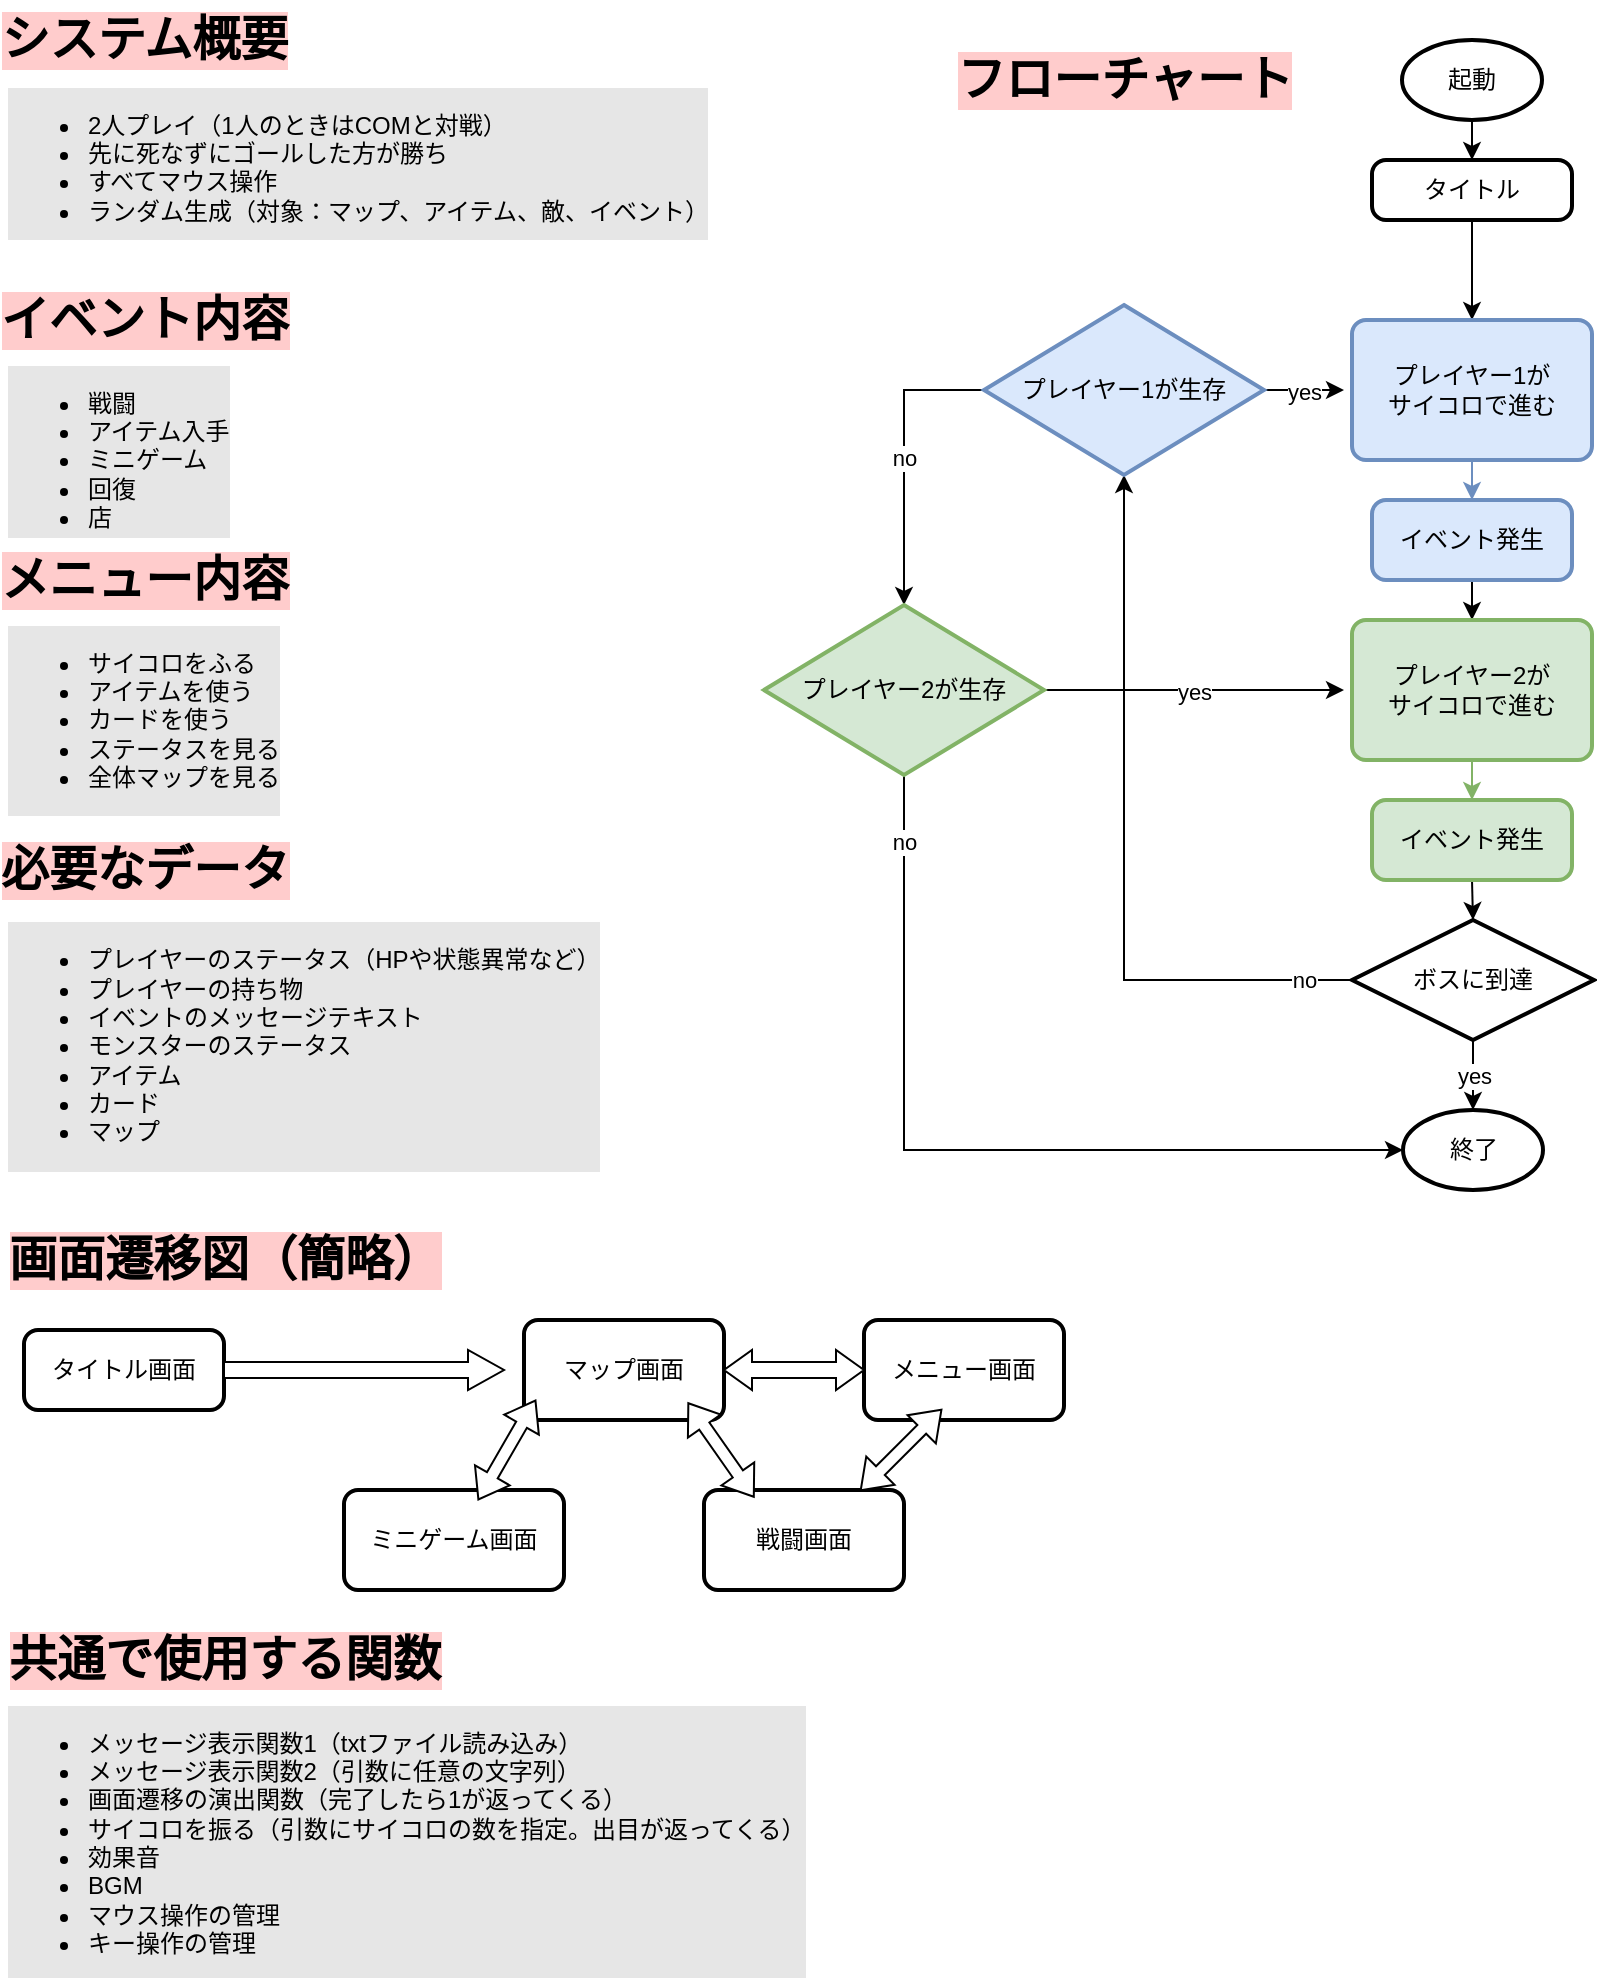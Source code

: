 <mxfile version="14.3.1" type="device" pages="3"><diagram id="GLFHSqSfIn8HMDW92Phs" name="全体の流れ"><mxGraphModel dx="942" dy="675" grid="1" gridSize="10" guides="1" tooltips="1" connect="1" arrows="1" fold="1" page="1" pageScale="1" pageWidth="827" pageHeight="1169" math="0" shadow="0"><root><mxCell id="0"/><mxCell id="1" parent="0"/><mxCell id="FZdfyzK-RYdTEiAnIktn-5" style="edgeStyle=orthogonalEdgeStyle;rounded=0;orthogonalLoop=1;jettySize=auto;html=1;exitX=0.5;exitY=1;exitDx=0;exitDy=0;exitPerimeter=0;entryX=0.5;entryY=0;entryDx=0;entryDy=0;" parent="1" source="FZdfyzK-RYdTEiAnIktn-1" target="FZdfyzK-RYdTEiAnIktn-2" edge="1"><mxGeometry relative="1" as="geometry"/></mxCell><mxCell id="FZdfyzK-RYdTEiAnIktn-1" value="起動" style="strokeWidth=2;html=1;shape=mxgraph.flowchart.start_1;whiteSpace=wrap;fontFamily=メイリオ;" parent="1" vertex="1"><mxGeometry x="709" y="20" width="70" height="40" as="geometry"/></mxCell><mxCell id="FZdfyzK-RYdTEiAnIktn-8" style="edgeStyle=orthogonalEdgeStyle;rounded=0;orthogonalLoop=1;jettySize=auto;html=1;exitX=0.5;exitY=1;exitDx=0;exitDy=0;entryX=0.5;entryY=0;entryDx=0;entryDy=0;" parent="1" source="FZdfyzK-RYdTEiAnIktn-2" target="FZdfyzK-RYdTEiAnIktn-7" edge="1"><mxGeometry relative="1" as="geometry"/></mxCell><mxCell id="FZdfyzK-RYdTEiAnIktn-2" value="タイトル" style="rounded=1;whiteSpace=wrap;html=1;absoluteArcSize=1;arcSize=14;strokeWidth=2;" parent="1" vertex="1"><mxGeometry x="694" y="80" width="100" height="30" as="geometry"/></mxCell><mxCell id="FZdfyzK-RYdTEiAnIktn-10" style="edgeStyle=orthogonalEdgeStyle;rounded=0;orthogonalLoop=1;jettySize=auto;html=1;exitX=0.5;exitY=1;exitDx=0;exitDy=0;entryX=0.5;entryY=0;entryDx=0;entryDy=0;fillColor=#dae8fc;strokeColor=#6c8ebf;" parent="1" source="FZdfyzK-RYdTEiAnIktn-7" target="FZdfyzK-RYdTEiAnIktn-9" edge="1"><mxGeometry relative="1" as="geometry"/></mxCell><mxCell id="FZdfyzK-RYdTEiAnIktn-7" value="プレイヤー1が&lt;br&gt;サイコロで進む" style="rounded=1;whiteSpace=wrap;html=1;absoluteArcSize=1;arcSize=14;strokeWidth=2;fillColor=#dae8fc;strokeColor=#6c8ebf;" parent="1" vertex="1"><mxGeometry x="684" y="160" width="120" height="70" as="geometry"/></mxCell><mxCell id="FZdfyzK-RYdTEiAnIktn-15" style="edgeStyle=orthogonalEdgeStyle;rounded=0;orthogonalLoop=1;jettySize=auto;html=1;exitX=0.5;exitY=1;exitDx=0;exitDy=0;entryX=0.5;entryY=0;entryDx=0;entryDy=0;" parent="1" source="FZdfyzK-RYdTEiAnIktn-9" target="FZdfyzK-RYdTEiAnIktn-13" edge="1"><mxGeometry relative="1" as="geometry"/></mxCell><mxCell id="FZdfyzK-RYdTEiAnIktn-9" value="イベント発生" style="rounded=1;whiteSpace=wrap;html=1;absoluteArcSize=1;arcSize=14;strokeWidth=2;fillColor=#dae8fc;strokeColor=#6c8ebf;" parent="1" vertex="1"><mxGeometry x="694" y="250" width="100" height="40" as="geometry"/></mxCell><mxCell id="FZdfyzK-RYdTEiAnIktn-18" value="yes" style="edgeStyle=orthogonalEdgeStyle;rounded=0;orthogonalLoop=1;jettySize=auto;html=1;exitX=0.5;exitY=1;exitDx=0;exitDy=0;exitPerimeter=0;entryX=0.5;entryY=0;entryDx=0;entryDy=0;entryPerimeter=0;" parent="1" source="FZdfyzK-RYdTEiAnIktn-11" target="FZdfyzK-RYdTEiAnIktn-17" edge="1"><mxGeometry relative="1" as="geometry"/></mxCell><mxCell id="FZdfyzK-RYdTEiAnIktn-20" value="no" style="edgeStyle=orthogonalEdgeStyle;rounded=0;orthogonalLoop=1;jettySize=auto;html=1;exitX=0;exitY=0.5;exitDx=0;exitDy=0;exitPerimeter=0;" parent="1" source="FZdfyzK-RYdTEiAnIktn-11" target="FZdfyzK-RYdTEiAnIktn-19" edge="1"><mxGeometry x="-0.869" relative="1" as="geometry"><Array as="points"><mxPoint x="570" y="490"/></Array><mxPoint as="offset"/></mxGeometry></mxCell><mxCell id="FZdfyzK-RYdTEiAnIktn-11" value="ボスに到達" style="strokeWidth=2;html=1;shape=mxgraph.flowchart.decision;whiteSpace=wrap;" parent="1" vertex="1"><mxGeometry x="684" y="460" width="121" height="60" as="geometry"/></mxCell><mxCell id="FZdfyzK-RYdTEiAnIktn-12" style="edgeStyle=orthogonalEdgeStyle;rounded=0;orthogonalLoop=1;jettySize=auto;html=1;exitX=0.5;exitY=1;exitDx=0;exitDy=0;entryX=0.5;entryY=0;entryDx=0;entryDy=0;fillColor=#d5e8d4;strokeColor=#82b366;" parent="1" source="FZdfyzK-RYdTEiAnIktn-13" target="FZdfyzK-RYdTEiAnIktn-14" edge="1"><mxGeometry relative="1" as="geometry"/></mxCell><mxCell id="FZdfyzK-RYdTEiAnIktn-13" value="プレイヤー2が&lt;br&gt;サイコロで進む" style="rounded=1;whiteSpace=wrap;html=1;absoluteArcSize=1;arcSize=14;strokeWidth=2;fillColor=#d5e8d4;strokeColor=#82b366;" parent="1" vertex="1"><mxGeometry x="684" y="310" width="120" height="70" as="geometry"/></mxCell><mxCell id="FZdfyzK-RYdTEiAnIktn-16" style="edgeStyle=orthogonalEdgeStyle;rounded=0;orthogonalLoop=1;jettySize=auto;html=1;exitX=0.5;exitY=1;exitDx=0;exitDy=0;entryX=0.5;entryY=0;entryDx=0;entryDy=0;entryPerimeter=0;" parent="1" source="FZdfyzK-RYdTEiAnIktn-14" target="FZdfyzK-RYdTEiAnIktn-11" edge="1"><mxGeometry relative="1" as="geometry"/></mxCell><mxCell id="FZdfyzK-RYdTEiAnIktn-14" value="イベント発生" style="rounded=1;whiteSpace=wrap;html=1;absoluteArcSize=1;arcSize=14;strokeWidth=2;fillColor=#d5e8d4;strokeColor=#82b366;" parent="1" vertex="1"><mxGeometry x="694" y="400" width="100" height="40" as="geometry"/></mxCell><mxCell id="FZdfyzK-RYdTEiAnIktn-17" value="終了" style="strokeWidth=2;html=1;shape=mxgraph.flowchart.start_1;whiteSpace=wrap;fontFamily=メイリオ;" parent="1" vertex="1"><mxGeometry x="709.5" y="555" width="70" height="40" as="geometry"/></mxCell><mxCell id="FZdfyzK-RYdTEiAnIktn-24" value="yes" style="edgeStyle=orthogonalEdgeStyle;rounded=0;orthogonalLoop=1;jettySize=auto;html=1;exitX=1;exitY=0.5;exitDx=0;exitDy=0;exitPerimeter=0;" parent="1" source="FZdfyzK-RYdTEiAnIktn-19" edge="1"><mxGeometry relative="1" as="geometry"><mxPoint x="680" y="195" as="targetPoint"/></mxGeometry></mxCell><mxCell id="FZdfyzK-RYdTEiAnIktn-27" value="no" style="edgeStyle=orthogonalEdgeStyle;rounded=0;orthogonalLoop=1;jettySize=auto;html=1;exitX=0;exitY=0.5;exitDx=0;exitDy=0;exitPerimeter=0;entryX=0.5;entryY=0;entryDx=0;entryDy=0;entryPerimeter=0;" parent="1" source="FZdfyzK-RYdTEiAnIktn-19" target="FZdfyzK-RYdTEiAnIktn-25" edge="1"><mxGeometry relative="1" as="geometry"/></mxCell><mxCell id="FZdfyzK-RYdTEiAnIktn-19" value="プレイヤー1が生存" style="strokeWidth=2;html=1;shape=mxgraph.flowchart.decision;whiteSpace=wrap;fillColor=#dae8fc;strokeColor=#6c8ebf;" parent="1" vertex="1"><mxGeometry x="500" y="152.5" width="140" height="85" as="geometry"/></mxCell><mxCell id="FZdfyzK-RYdTEiAnIktn-28" value="yes" style="edgeStyle=orthogonalEdgeStyle;rounded=0;orthogonalLoop=1;jettySize=auto;html=1;exitX=1;exitY=0.5;exitDx=0;exitDy=0;exitPerimeter=0;" parent="1" source="FZdfyzK-RYdTEiAnIktn-25" edge="1"><mxGeometry relative="1" as="geometry"><mxPoint x="680" y="345" as="targetPoint"/></mxGeometry></mxCell><mxCell id="FZdfyzK-RYdTEiAnIktn-29" value="no" style="edgeStyle=orthogonalEdgeStyle;rounded=0;orthogonalLoop=1;jettySize=auto;html=1;exitX=0.5;exitY=1;exitDx=0;exitDy=0;exitPerimeter=0;entryX=0;entryY=0.5;entryDx=0;entryDy=0;entryPerimeter=0;" parent="1" source="FZdfyzK-RYdTEiAnIktn-25" target="FZdfyzK-RYdTEiAnIktn-17" edge="1"><mxGeometry x="-0.851" relative="1" as="geometry"><mxPoint y="1" as="offset"/></mxGeometry></mxCell><mxCell id="FZdfyzK-RYdTEiAnIktn-25" value="プレイヤー2が生存" style="strokeWidth=2;html=1;shape=mxgraph.flowchart.decision;whiteSpace=wrap;fillColor=#d5e8d4;strokeColor=#82b366;" parent="1" vertex="1"><mxGeometry x="390" y="302.5" width="140" height="85" as="geometry"/></mxCell><mxCell id="_PB91UdVLjaSa-2hrOmO-37" value="システム概要" style="text;strokeColor=none;fillColor=none;html=1;fontSize=24;fontStyle=1;verticalAlign=middle;align=center;labelBackgroundColor=#FFCCCC;" parent="1" vertex="1"><mxGeometry x="30" width="100" height="40" as="geometry"/></mxCell><mxCell id="_PB91UdVLjaSa-2hrOmO-38" value="&lt;ul&gt;&lt;li&gt;2人プレイ（1人のときはCOMと対戦）&lt;/li&gt;&lt;li&gt;先に死なずにゴールした方が勝ち&lt;/li&gt;&lt;li&gt;すべてマウス操作&lt;/li&gt;&lt;li&gt;ランダム生成（対象：マップ、アイテム、敵、イベント）&lt;/li&gt;&lt;/ul&gt;" style="text;html=1;whiteSpace=wrap;verticalAlign=middle;overflow=hidden;labelBackgroundColor=#E6E6E6;" parent="1" vertex="1"><mxGeometry x="10" y="41" width="370" height="80" as="geometry"/></mxCell><mxCell id="_PB91UdVLjaSa-2hrOmO-39" value="イベント内容" style="text;strokeColor=none;fillColor=none;html=1;fontSize=24;fontStyle=1;verticalAlign=middle;align=center;labelBackgroundColor=#FFCCCC;" parent="1" vertex="1"><mxGeometry x="30" y="140" width="100" height="40" as="geometry"/></mxCell><mxCell id="_PB91UdVLjaSa-2hrOmO-40" value="&lt;ul&gt;&lt;li&gt;戦闘&lt;/li&gt;&lt;li&gt;アイテム入手&lt;/li&gt;&lt;li&gt;ミニゲーム&lt;/li&gt;&lt;li&gt;回復&lt;/li&gt;&lt;li&gt;店&lt;/li&gt;&lt;/ul&gt;" style="text;html=1;whiteSpace=wrap;verticalAlign=middle;overflow=hidden;labelBackgroundColor=#E6E6E6;" parent="1" vertex="1"><mxGeometry x="10" y="180" width="370" height="90" as="geometry"/></mxCell><mxCell id="_PB91UdVLjaSa-2hrOmO-41" value="必要なデータ" style="text;strokeColor=none;fillColor=none;html=1;fontSize=24;fontStyle=1;verticalAlign=middle;align=center;labelBackgroundColor=#FFCCCC;" parent="1" vertex="1"><mxGeometry x="30" y="415" width="100" height="40" as="geometry"/></mxCell><mxCell id="_PB91UdVLjaSa-2hrOmO-42" value="&lt;ul&gt;&lt;li&gt;プレイヤーのステータス（HPや状態異常など）&lt;br&gt;&lt;/li&gt;&lt;li&gt;プレイヤーの持ち物&lt;/li&gt;&lt;li&gt;イベントのメッセージテキスト&lt;/li&gt;&lt;li&gt;モンスターのステータス&lt;/li&gt;&lt;li&gt;アイテム&lt;/li&gt;&lt;li&gt;カード&lt;/li&gt;&lt;li&gt;マップ&lt;/li&gt;&lt;/ul&gt;" style="text;html=1;whiteSpace=wrap;verticalAlign=middle;overflow=hidden;labelBackgroundColor=#E6E6E6;" parent="1" vertex="1"><mxGeometry x="10" y="455" width="370" height="135" as="geometry"/></mxCell><mxCell id="_PB91UdVLjaSa-2hrOmO-43" value="メニュー内容" style="text;strokeColor=none;fillColor=none;html=1;fontSize=24;fontStyle=1;verticalAlign=middle;align=center;labelBackgroundColor=#FFCCCC;" parent="1" vertex="1"><mxGeometry x="30" y="270" width="100" height="40" as="geometry"/></mxCell><mxCell id="_PB91UdVLjaSa-2hrOmO-44" value="&lt;ul&gt;&lt;li&gt;サイコロをふる&lt;/li&gt;&lt;li&gt;アイテムを使う&lt;/li&gt;&lt;li&gt;カードを使う&lt;/li&gt;&lt;li&gt;ステータスを見る&lt;/li&gt;&lt;li&gt;全体マップを見る&lt;/li&gt;&lt;/ul&gt;" style="text;html=1;whiteSpace=wrap;verticalAlign=middle;overflow=hidden;labelBackgroundColor=#E6E6E6;" parent="1" vertex="1"><mxGeometry x="10" y="310" width="370" height="100" as="geometry"/></mxCell><mxCell id="zIf1x4m4lEtyPToiKBcl-1" value="タイトル画面" style="rounded=1;whiteSpace=wrap;html=1;absoluteArcSize=1;arcSize=14;strokeWidth=2;labelBackgroundColor=#FFFFFF;" parent="1" vertex="1"><mxGeometry x="20" y="665" width="100" height="40" as="geometry"/></mxCell><mxCell id="zIf1x4m4lEtyPToiKBcl-2" value="マップ画面" style="rounded=1;whiteSpace=wrap;html=1;absoluteArcSize=1;arcSize=14;strokeWidth=2;labelBackgroundColor=#FFFFFF;" parent="1" vertex="1"><mxGeometry x="270" y="660" width="100" height="50" as="geometry"/></mxCell><mxCell id="zIf1x4m4lEtyPToiKBcl-3" value="メニュー画面" style="rounded=1;whiteSpace=wrap;html=1;absoluteArcSize=1;arcSize=14;strokeWidth=2;labelBackgroundColor=#FFFFFF;" parent="1" vertex="1"><mxGeometry x="440" y="660" width="100" height="50" as="geometry"/></mxCell><mxCell id="zIf1x4m4lEtyPToiKBcl-4" value="戦闘画面" style="rounded=1;whiteSpace=wrap;html=1;absoluteArcSize=1;arcSize=14;strokeWidth=2;labelBackgroundColor=#FFFFFF;" parent="1" vertex="1"><mxGeometry x="360" y="745" width="100" height="50" as="geometry"/></mxCell><mxCell id="zIf1x4m4lEtyPToiKBcl-5" value="ミニゲーム画面" style="rounded=1;whiteSpace=wrap;html=1;absoluteArcSize=1;arcSize=14;strokeWidth=2;labelBackgroundColor=#FFFFFF;" parent="1" vertex="1"><mxGeometry x="180" y="745" width="110" height="50" as="geometry"/></mxCell><mxCell id="zIf1x4m4lEtyPToiKBcl-6" value="" style="html=1;shadow=0;dashed=0;align=center;verticalAlign=middle;shape=mxgraph.arrows2.twoWayArrow;dy=0.69;dx=13.92;labelBackgroundColor=#FFFFFF;rotation=-60;" parent="1" vertex="1"><mxGeometry x="232.93" y="715" width="57.07" height="20" as="geometry"/></mxCell><mxCell id="zIf1x4m4lEtyPToiKBcl-7" value="" style="html=1;shadow=0;dashed=0;align=center;verticalAlign=middle;shape=mxgraph.arrows2.twoWayArrow;dy=0.69;dx=13.92;labelBackgroundColor=#FFFFFF;rotation=-125;" parent="1" vertex="1"><mxGeometry x="340" y="715" width="57.07" height="20" as="geometry"/></mxCell><mxCell id="zIf1x4m4lEtyPToiKBcl-8" value="" style="html=1;shadow=0;dashed=0;align=center;verticalAlign=middle;shape=mxgraph.arrows2.twoWayArrow;dy=0.69;dx=13.92;labelBackgroundColor=#FFFFFF;rotation=-45;" parent="1" vertex="1"><mxGeometry x="430" y="715" width="57.07" height="20" as="geometry"/></mxCell><mxCell id="zIf1x4m4lEtyPToiKBcl-9" value="" style="html=1;shadow=0;dashed=0;align=center;verticalAlign=middle;shape=mxgraph.arrows2.arrow;dy=0.6;dx=18;notch=0;labelBackgroundColor=#FFFFFF;" parent="1" vertex="1"><mxGeometry x="120" y="675" width="140" height="20" as="geometry"/></mxCell><mxCell id="zIf1x4m4lEtyPToiKBcl-10" value="" style="html=1;shadow=0;dashed=0;align=center;verticalAlign=middle;shape=mxgraph.arrows2.twoWayArrow;dy=0.6;dx=14;labelBackgroundColor=#FFFFFF;" parent="1" vertex="1"><mxGeometry x="370" y="675" width="70" height="20" as="geometry"/></mxCell><mxCell id="zIf1x4m4lEtyPToiKBcl-11" value="フローチャート" style="text;strokeColor=none;fillColor=none;html=1;fontSize=24;fontStyle=1;verticalAlign=middle;align=center;labelBackgroundColor=#FFCCCC;" parent="1" vertex="1"><mxGeometry x="520" y="20" width="100" height="40" as="geometry"/></mxCell><mxCell id="zIf1x4m4lEtyPToiKBcl-12" value="画面遷移図（簡略）" style="text;strokeColor=none;fillColor=none;html=1;fontSize=24;fontStyle=1;verticalAlign=middle;align=center;labelBackgroundColor=#FFCCCC;" parent="1" vertex="1"><mxGeometry x="20" y="610" width="200" height="40" as="geometry"/></mxCell><mxCell id="nCw91jut2g6RF1v3F2Ao-1" value="共通で使用する関数" style="text;strokeColor=none;fillColor=none;html=1;fontSize=24;fontStyle=1;verticalAlign=middle;align=center;labelBackgroundColor=#FFCCCC;" parent="1" vertex="1"><mxGeometry x="20" y="810" width="200" height="40" as="geometry"/></mxCell><mxCell id="nCw91jut2g6RF1v3F2Ao-2" value="&lt;ul&gt;&lt;li&gt;メッセージ表示関数1（txtファイル読み込み）&lt;/li&gt;&lt;li&gt;メッセージ表示関数2（引数に任意の文字列）&lt;/li&gt;&lt;li&gt;画面遷移の演出関数（完了したら1が返ってくる）&lt;/li&gt;&lt;li&gt;サイコロを振る（引数にサイコロの数を指定。出目が返ってくる）&lt;/li&gt;&lt;li&gt;効果音&lt;/li&gt;&lt;li&gt;BGM&lt;/li&gt;&lt;li&gt;マウス操作の管理&lt;/li&gt;&lt;li&gt;キー操作の管理&lt;/li&gt;&lt;/ul&gt;" style="text;html=1;whiteSpace=wrap;verticalAlign=middle;overflow=hidden;labelBackgroundColor=#E6E6E6;" parent="1" vertex="1"><mxGeometry x="10" y="850" width="410" height="140" as="geometry"/></mxCell></root></mxGraphModel></diagram><diagram id="tabBIetBldonEgp_fkkX" name="タイトル"><mxGraphModel dx="942" dy="675" grid="1" gridSize="10" guides="1" tooltips="1" connect="1" arrows="1" fold="1" page="1" pageScale="1" pageWidth="827" pageHeight="1169" math="0" shadow="0"><root><mxCell id="CpK3AvV61S_HP_SXcNMO-0"/><mxCell id="CpK3AvV61S_HP_SXcNMO-1" parent="CpK3AvV61S_HP_SXcNMO-0"/><mxCell id="AOEPsk0v_knc0cKc4MVx-8" style="edgeStyle=orthogonalEdgeStyle;rounded=0;orthogonalLoop=1;jettySize=auto;html=1;exitX=0.5;exitY=1;exitDx=0;exitDy=0;exitPerimeter=0;entryX=0.5;entryY=0;entryDx=0;entryDy=0;entryPerimeter=0;labelBackgroundColor=#FFCCCC;" parent="CpK3AvV61S_HP_SXcNMO-1" source="AOEPsk0v_knc0cKc4MVx-0" target="AOEPsk0v_knc0cKc4MVx-7" edge="1"><mxGeometry relative="1" as="geometry"/></mxCell><mxCell id="AOEPsk0v_knc0cKc4MVx-0" value="起動" style="strokeWidth=2;html=1;shape=mxgraph.flowchart.start_1;whiteSpace=wrap;fontFamily=メイリオ;" parent="CpK3AvV61S_HP_SXcNMO-1" vertex="1"><mxGeometry x="379" y="10" width="70" height="40" as="geometry"/></mxCell><mxCell id="AOEPsk0v_knc0cKc4MVx-5" style="edgeStyle=orthogonalEdgeStyle;rounded=0;orthogonalLoop=1;jettySize=auto;html=1;exitX=0.5;exitY=1;exitDx=0;exitDy=0;entryX=0.5;entryY=0;entryDx=0;entryDy=0;labelBackgroundColor=#FFCCCC;" parent="CpK3AvV61S_HP_SXcNMO-1" source="AOEPsk0v_knc0cKc4MVx-2" target="AOEPsk0v_knc0cKc4MVx-3" edge="1"><mxGeometry relative="1" as="geometry"/></mxCell><mxCell id="AOEPsk0v_knc0cKc4MVx-2" value="&lt;span style=&quot;background-color: rgb(255 , 255 , 255)&quot;&gt;プレイヤー1の名前の入力&lt;/span&gt;" style="shape=parallelogram;html=1;strokeWidth=2;perimeter=parallelogramPerimeter;whiteSpace=wrap;rounded=1;arcSize=12;size=0.23;labelBackgroundColor=#FFCCCC;" parent="CpK3AvV61S_HP_SXcNMO-1" vertex="1"><mxGeometry x="155" y="150" width="209" height="50" as="geometry"/></mxCell><mxCell id="AOEPsk0v_knc0cKc4MVx-14" style="edgeStyle=orthogonalEdgeStyle;rounded=0;orthogonalLoop=1;jettySize=auto;html=1;exitX=0.5;exitY=1;exitDx=0;exitDy=0;entryX=0;entryY=0.5;entryDx=0;entryDy=0;labelBackgroundColor=#FFCCCC;" parent="CpK3AvV61S_HP_SXcNMO-1" source="AOEPsk0v_knc0cKc4MVx-3" target="AOEPsk0v_knc0cKc4MVx-13" edge="1"><mxGeometry relative="1" as="geometry"/></mxCell><mxCell id="AOEPsk0v_knc0cKc4MVx-3" value="&lt;span style=&quot;background-color: rgb(255 , 255 , 255)&quot;&gt;プレイヤー2の名前の入力&lt;/span&gt;" style="shape=parallelogram;html=1;strokeWidth=2;perimeter=parallelogramPerimeter;whiteSpace=wrap;rounded=1;arcSize=12;size=0.23;labelBackgroundColor=#FFCCCC;" parent="CpK3AvV61S_HP_SXcNMO-1" vertex="1"><mxGeometry x="155" y="220" width="209" height="50" as="geometry"/></mxCell><mxCell id="AOEPsk0v_knc0cKc4MVx-9" value="&lt;span style=&quot;background-color: rgb(255 , 255 , 255)&quot;&gt;2人&lt;/span&gt;" style="edgeStyle=orthogonalEdgeStyle;rounded=0;orthogonalLoop=1;jettySize=auto;html=1;exitX=0;exitY=0.5;exitDx=0;exitDy=0;exitPerimeter=0;entryX=0.5;entryY=0;entryDx=0;entryDy=0;labelBackgroundColor=#FFCCCC;" parent="CpK3AvV61S_HP_SXcNMO-1" source="AOEPsk0v_knc0cKc4MVx-7" target="AOEPsk0v_knc0cKc4MVx-2" edge="1"><mxGeometry relative="1" as="geometry"/></mxCell><mxCell id="AOEPsk0v_knc0cKc4MVx-7" value="プレイ人数" style="strokeWidth=2;html=1;shape=mxgraph.flowchart.decision;whiteSpace=wrap;labelBackgroundColor=#FFFFFF;" parent="CpK3AvV61S_HP_SXcNMO-1" vertex="1"><mxGeometry x="364" y="70" width="100" height="60" as="geometry"/></mxCell><mxCell id="AOEPsk0v_knc0cKc4MVx-15" style="edgeStyle=orthogonalEdgeStyle;rounded=0;orthogonalLoop=1;jettySize=auto;html=1;exitX=0.5;exitY=1;exitDx=0;exitDy=0;entryX=1;entryY=0.5;entryDx=0;entryDy=0;labelBackgroundColor=#FFCCCC;" parent="CpK3AvV61S_HP_SXcNMO-1" source="AOEPsk0v_knc0cKc4MVx-10" target="AOEPsk0v_knc0cKc4MVx-13" edge="1"><mxGeometry relative="1" as="geometry"/></mxCell><mxCell id="AOEPsk0v_knc0cKc4MVx-10" value="&lt;span style=&quot;background-color: rgb(255 , 255 , 255)&quot;&gt;プレイヤー1の名前の入力&lt;/span&gt;" style="shape=parallelogram;html=1;strokeWidth=2;perimeter=parallelogramPerimeter;whiteSpace=wrap;rounded=1;arcSize=12;size=0.23;labelBackgroundColor=#FFCCCC;" parent="CpK3AvV61S_HP_SXcNMO-1" vertex="1"><mxGeometry x="464" y="150" width="209" height="50" as="geometry"/></mxCell><mxCell id="AOEPsk0v_knc0cKc4MVx-11" value="&lt;span style=&quot;background-color: rgb(255 , 255 , 255)&quot;&gt;1人&lt;/span&gt;" style="edgeStyle=orthogonalEdgeStyle;rounded=0;orthogonalLoop=1;jettySize=auto;html=1;exitX=1;exitY=0.5;exitDx=0;exitDy=0;exitPerimeter=0;entryX=0.5;entryY=0;entryDx=0;entryDy=0;labelBackgroundColor=#FFCCCC;" parent="CpK3AvV61S_HP_SXcNMO-1" edge="1"><mxGeometry x="-0.133" relative="1" as="geometry"><mxPoint x="463" y="100" as="sourcePoint"/><mxPoint x="567.5" y="150" as="targetPoint"/><mxPoint as="offset"/></mxGeometry></mxCell><mxCell id="AOEPsk0v_knc0cKc4MVx-17" style="edgeStyle=orthogonalEdgeStyle;rounded=0;orthogonalLoop=1;jettySize=auto;html=1;exitX=0.5;exitY=1;exitDx=0;exitDy=0;entryX=0.5;entryY=0;entryDx=0;entryDy=0;labelBackgroundColor=none;fillColor=#ffe6cc;strokeColor=#d79b00;" parent="CpK3AvV61S_HP_SXcNMO-1" source="AOEPsk0v_knc0cKc4MVx-13" target="AOEPsk0v_knc0cKc4MVx-16" edge="1"><mxGeometry relative="1" as="geometry"/></mxCell><mxCell id="AOEPsk0v_knc0cKc4MVx-13" value="目標ルーレット" style="rounded=1;whiteSpace=wrap;html=1;absoluteArcSize=1;arcSize=14;strokeWidth=2;labelBackgroundColor=none;fillColor=#ffe6cc;strokeColor=#d79b00;" parent="CpK3AvV61S_HP_SXcNMO-1" vertex="1"><mxGeometry x="364" y="280" width="100" height="70" as="geometry"/></mxCell><mxCell id="AOEPsk0v_knc0cKc4MVx-19" style="edgeStyle=orthogonalEdgeStyle;rounded=0;orthogonalLoop=1;jettySize=auto;html=1;exitX=0.5;exitY=1;exitDx=0;exitDy=0;entryX=0.5;entryY=0;entryDx=0;entryDy=0;labelBackgroundColor=none;fillColor=#ffe6cc;strokeColor=#d79b00;" parent="CpK3AvV61S_HP_SXcNMO-1" source="AOEPsk0v_knc0cKc4MVx-16" target="AOEPsk0v_knc0cKc4MVx-18" edge="1"><mxGeometry relative="1" as="geometry"/></mxCell><mxCell id="AOEPsk0v_knc0cKc4MVx-16" value="地名ルーレット" style="rounded=1;whiteSpace=wrap;html=1;absoluteArcSize=1;arcSize=14;strokeWidth=2;labelBackgroundColor=none;fillColor=#ffe6cc;strokeColor=#d79b00;" parent="CpK3AvV61S_HP_SXcNMO-1" vertex="1"><mxGeometry x="364" y="370" width="100" height="70" as="geometry"/></mxCell><mxCell id="AOEPsk0v_knc0cKc4MVx-25" style="edgeStyle=orthogonalEdgeStyle;rounded=0;orthogonalLoop=1;jettySize=auto;html=1;exitX=0.5;exitY=1;exitDx=0;exitDy=0;entryX=0.5;entryY=0;entryDx=0;entryDy=0;labelBackgroundColor=#FFCCCC;" parent="CpK3AvV61S_HP_SXcNMO-1" source="AOEPsk0v_knc0cKc4MVx-18" target="AOEPsk0v_knc0cKc4MVx-24" edge="1"><mxGeometry relative="1" as="geometry"/></mxCell><mxCell id="AOEPsk0v_knc0cKc4MVx-18" value="初期装備ルーレット&lt;br&gt;（テーブル決定省略）" style="rounded=1;whiteSpace=wrap;html=1;absoluteArcSize=1;arcSize=14;strokeWidth=2;labelBackgroundColor=none;fillColor=#ffe6cc;strokeColor=#d79b00;" parent="CpK3AvV61S_HP_SXcNMO-1" vertex="1"><mxGeometry x="344" y="460" width="139" height="70" as="geometry"/></mxCell><mxCell id="AOEPsk0v_knc0cKc4MVx-23" style="edgeStyle=orthogonalEdgeStyle;rounded=0;orthogonalLoop=1;jettySize=auto;html=1;exitX=0.5;exitY=1;exitDx=0;exitDy=0;exitPerimeter=0;entryX=0.5;entryY=0;entryDx=0;entryDy=0;labelBackgroundColor=#FFCCCC;" parent="CpK3AvV61S_HP_SXcNMO-1" source="AOEPsk0v_knc0cKc4MVx-20" target="AOEPsk0v_knc0cKc4MVx-22" edge="1"><mxGeometry relative="1" as="geometry"/></mxCell><mxCell id="AOEPsk0v_knc0cKc4MVx-20" value="マップ画面へ" style="strokeWidth=2;html=1;shape=mxgraph.flowchart.start_1;whiteSpace=wrap;fontFamily=メイリオ;" parent="CpK3AvV61S_HP_SXcNMO-1" vertex="1"><mxGeometry x="363" y="650" width="101" height="40" as="geometry"/></mxCell><mxCell id="_jkmOg2LABF6yFG5ydYu-1" style="edgeStyle=orthogonalEdgeStyle;rounded=0;orthogonalLoop=1;jettySize=auto;html=1;exitX=0.5;exitY=1;exitDx=0;exitDy=0;entryX=0.5;entryY=0;entryDx=0;entryDy=0;entryPerimeter=0;labelBackgroundColor=#FFCCCC;" parent="CpK3AvV61S_HP_SXcNMO-1" source="AOEPsk0v_knc0cKc4MVx-22" target="_jkmOg2LABF6yFG5ydYu-0" edge="1"><mxGeometry relative="1" as="geometry"/></mxCell><mxCell id="AOEPsk0v_knc0cKc4MVx-22" value="先攻と後攻の決定&lt;br&gt;（サイコロ勝負）" style="rounded=1;whiteSpace=wrap;html=1;absoluteArcSize=1;arcSize=14;strokeWidth=2;labelBackgroundColor=#FFFFFF;" parent="CpK3AvV61S_HP_SXcNMO-1" vertex="1"><mxGeometry x="344" y="715" width="139" height="70" as="geometry"/></mxCell><mxCell id="AOEPsk0v_knc0cKc4MVx-26" style="edgeStyle=orthogonalEdgeStyle;rounded=0;orthogonalLoop=1;jettySize=auto;html=1;exitX=0.5;exitY=1;exitDx=0;exitDy=0;entryX=0.5;entryY=0;entryDx=0;entryDy=0;entryPerimeter=0;labelBackgroundColor=#FFCCCC;" parent="CpK3AvV61S_HP_SXcNMO-1" source="AOEPsk0v_knc0cKc4MVx-24" target="AOEPsk0v_knc0cKc4MVx-20" edge="1"><mxGeometry relative="1" as="geometry"/></mxCell><mxCell id="AOEPsk0v_knc0cKc4MVx-24" value="マップの自動生成" style="rounded=1;whiteSpace=wrap;html=1;absoluteArcSize=1;arcSize=14;strokeWidth=2;labelBackgroundColor=#FFFFFF;" parent="CpK3AvV61S_HP_SXcNMO-1" vertex="1"><mxGeometry x="336.25" y="580" width="155.5" height="50" as="geometry"/></mxCell><mxCell id="_jkmOg2LABF6yFG5ydYu-0" value="ゲームスタート" style="strokeWidth=2;html=1;shape=mxgraph.flowchart.start_1;whiteSpace=wrap;fontFamily=メイリオ;" parent="CpK3AvV61S_HP_SXcNMO-1" vertex="1"><mxGeometry x="358" y="820" width="111" height="40" as="geometry"/></mxCell><mxCell id="_jkmOg2LABF6yFG5ydYu-3" value="&lt;h1 style=&quot;font-size: 20px&quot;&gt;ルーレット&lt;/h1&gt;&lt;p&gt;プレイヤー1はルーレットテーブルの決定&lt;/p&gt;&lt;p&gt;ルーレットテーブル：自動生成テキストファイルから、6つのワードを選択。それぞれサイコロの1～6と関連付ける。&lt;br&gt;&lt;/p&gt;&lt;p&gt;プレイヤー2がサイコロを振り、その出目でワードを決定する&lt;/p&gt;&lt;p&gt;（プレイヤーが1人の場合はルーレットテーブルの決定を省略する）&lt;/p&gt;&lt;p&gt;&lt;br&gt;&lt;/p&gt;" style="text;html=1;strokeColor=none;fillColor=none;spacing=5;spacingTop=-20;whiteSpace=wrap;overflow=hidden;rounded=0;labelBackgroundColor=#FFFFFF;" parent="CpK3AvV61S_HP_SXcNMO-1" vertex="1"><mxGeometry x="530" y="380" width="270" height="210" as="geometry"/></mxCell></root></mxGraphModel></diagram><diagram id="0j5SkeWl55f9okoJxAvf" name="マップ"><mxGraphModel dx="942" dy="675" grid="1" gridSize="10" guides="1" tooltips="1" connect="1" arrows="1" fold="1" page="1" pageScale="1" pageWidth="827" pageHeight="1169" math="0" shadow="0"><root><mxCell id="g8-KBCz05xdJvMR972bO-0"/><mxCell id="g8-KBCz05xdJvMR972bO-1" parent="g8-KBCz05xdJvMR972bO-0"/><mxCell id="7esxteW8IUGRA-QnDZBi-2" style="edgeStyle=orthogonalEdgeStyle;rounded=0;orthogonalLoop=1;jettySize=auto;html=1;exitX=0.5;exitY=1;exitDx=0;exitDy=0;entryX=0.5;entryY=0;entryDx=0;entryDy=0;" edge="1" parent="g8-KBCz05xdJvMR972bO-1" source="tD9_Yg2QalsIYpNJ4d7N-0" target="7esxteW8IUGRA-QnDZBi-0"><mxGeometry relative="1" as="geometry"/></mxCell><mxCell id="tD9_Yg2QalsIYpNJ4d7N-0" value="1Pのターン開始" style="ellipse;whiteSpace=wrap;html=1;" vertex="1" parent="g8-KBCz05xdJvMR972bO-1"><mxGeometry x="354" width="120" height="40" as="geometry"/></mxCell><mxCell id="7esxteW8IUGRA-QnDZBi-4" value="サイコロを振る" style="edgeStyle=orthogonalEdgeStyle;rounded=0;orthogonalLoop=1;jettySize=auto;html=1;exitX=0.5;exitY=1;exitDx=0;exitDy=0;entryX=0.5;entryY=0;entryDx=0;entryDy=0;" edge="1" parent="g8-KBCz05xdJvMR972bO-1" source="7esxteW8IUGRA-QnDZBi-0" target="7esxteW8IUGRA-QnDZBi-3"><mxGeometry relative="1" as="geometry"/></mxCell><mxCell id="7esxteW8IUGRA-QnDZBi-9" style="edgeStyle=orthogonalEdgeStyle;rounded=0;orthogonalLoop=1;jettySize=auto;html=1;exitX=0;exitY=0.5;exitDx=0;exitDy=0;entryX=1;entryY=0.5;entryDx=0;entryDy=0;" edge="1" parent="g8-KBCz05xdJvMR972bO-1" source="7esxteW8IUGRA-QnDZBi-0" target="7esxteW8IUGRA-QnDZBi-7"><mxGeometry relative="1" as="geometry"/></mxCell><mxCell id="7esxteW8IUGRA-QnDZBi-10" value="カード" style="edgeLabel;html=1;align=center;verticalAlign=middle;resizable=0;points=[];" vertex="1" connectable="0" parent="7esxteW8IUGRA-QnDZBi-9"><mxGeometry x="-0.202" y="1" relative="1" as="geometry"><mxPoint as="offset"/></mxGeometry></mxCell><mxCell id="7esxteW8IUGRA-QnDZBi-0" value="コマンド選択" style="rhombus;whiteSpace=wrap;html=1;fillColor=#dae8fc;strokeColor=#6c8ebf;" vertex="1" parent="g8-KBCz05xdJvMR972bO-1"><mxGeometry x="354" y="60" width="120" height="60" as="geometry"/></mxCell><mxCell id="7esxteW8IUGRA-QnDZBi-20" style="edgeStyle=orthogonalEdgeStyle;rounded=0;orthogonalLoop=1;jettySize=auto;html=1;exitX=0.5;exitY=1;exitDx=0;exitDy=0;entryX=0.5;entryY=0;entryDx=0;entryDy=0;" edge="1" parent="g8-KBCz05xdJvMR972bO-1" source="7esxteW8IUGRA-QnDZBi-3" target="7esxteW8IUGRA-QnDZBi-19"><mxGeometry relative="1" as="geometry"/></mxCell><mxCell id="7esxteW8IUGRA-QnDZBi-3" value="サイコロの出目を計算" style="rounded=0;whiteSpace=wrap;html=1;fillColor=#dae8fc;strokeColor=#6c8ebf;" vertex="1" parent="g8-KBCz05xdJvMR972bO-1"><mxGeometry x="346" y="235" width="136" height="40" as="geometry"/></mxCell><mxCell id="7esxteW8IUGRA-QnDZBi-12" style="edgeStyle=orthogonalEdgeStyle;rounded=0;orthogonalLoop=1;jettySize=auto;html=1;exitX=0.5;exitY=1;exitDx=0;exitDy=0;entryX=0.5;entryY=0;entryDx=0;entryDy=0;" edge="1" parent="g8-KBCz05xdJvMR972bO-1" source="7esxteW8IUGRA-QnDZBi-7" target="7esxteW8IUGRA-QnDZBi-11"><mxGeometry relative="1" as="geometry"/></mxCell><mxCell id="7esxteW8IUGRA-QnDZBi-7" value="カードメニュー画面&lt;br&gt;を開く" style="ellipse;whiteSpace=wrap;html=1;fillColor=#dae8fc;strokeColor=#6c8ebf;" vertex="1" parent="g8-KBCz05xdJvMR972bO-1"><mxGeometry y="55" width="120" height="70" as="geometry"/></mxCell><mxCell id="7esxteW8IUGRA-QnDZBi-16" style="edgeStyle=orthogonalEdgeStyle;rounded=0;orthogonalLoop=1;jettySize=auto;html=1;exitX=0.5;exitY=1;exitDx=0;exitDy=0;entryX=0.5;entryY=0;entryDx=0;entryDy=0;" edge="1" parent="g8-KBCz05xdJvMR972bO-1" source="7esxteW8IUGRA-QnDZBi-11" target="7esxteW8IUGRA-QnDZBi-15"><mxGeometry relative="1" as="geometry"/></mxCell><mxCell id="7esxteW8IUGRA-QnDZBi-11" value="カード使用" style="shape=process;whiteSpace=wrap;html=1;backgroundOutline=1;fillColor=#dae8fc;strokeColor=#6c8ebf;" vertex="1" parent="g8-KBCz05xdJvMR972bO-1"><mxGeometry y="160" width="120" height="40" as="geometry"/></mxCell><mxCell id="7esxteW8IUGRA-QnDZBi-13" value="" style="endArrow=classic;html=1;exitX=1.006;exitY=0.776;exitDx=0;exitDy=0;exitPerimeter=0;" edge="1" parent="g8-KBCz05xdJvMR972bO-1" source="7esxteW8IUGRA-QnDZBi-7"><mxGeometry width="50" height="50" relative="1" as="geometry"><mxPoint x="240" y="170" as="sourcePoint"/><mxPoint x="350" y="109" as="targetPoint"/></mxGeometry></mxCell><mxCell id="7esxteW8IUGRA-QnDZBi-14" value="キャンセル" style="edgeLabel;html=1;align=center;verticalAlign=middle;resizable=0;points=[];" vertex="1" connectable="0" parent="7esxteW8IUGRA-QnDZBi-13"><mxGeometry x="-0.215" y="-3" relative="1" as="geometry"><mxPoint as="offset"/></mxGeometry></mxCell><mxCell id="7esxteW8IUGRA-QnDZBi-17" style="edgeStyle=orthogonalEdgeStyle;rounded=0;orthogonalLoop=1;jettySize=auto;html=1;exitX=1;exitY=0.5;exitDx=0;exitDy=0;" edge="1" parent="g8-KBCz05xdJvMR972bO-1" source="7esxteW8IUGRA-QnDZBi-15"><mxGeometry relative="1" as="geometry"><mxPoint x="290" y="110" as="targetPoint"/></mxGeometry></mxCell><mxCell id="7esxteW8IUGRA-QnDZBi-18" value="なし" style="edgeLabel;html=1;align=center;verticalAlign=middle;resizable=0;points=[];" vertex="1" connectable="0" parent="7esxteW8IUGRA-QnDZBi-17"><mxGeometry x="-0.614" y="-1" relative="1" as="geometry"><mxPoint as="offset"/></mxGeometry></mxCell><mxCell id="7esxteW8IUGRA-QnDZBi-25" style="edgeStyle=orthogonalEdgeStyle;rounded=0;orthogonalLoop=1;jettySize=auto;html=1;exitX=0.5;exitY=1;exitDx=0;exitDy=0;entryX=0.5;entryY=0;entryDx=0;entryDy=0;" edge="1" parent="g8-KBCz05xdJvMR972bO-1" source="7esxteW8IUGRA-QnDZBi-15" target="7esxteW8IUGRA-QnDZBi-23"><mxGeometry relative="1" as="geometry"><Array as="points"><mxPoint x="60" y="440"/><mxPoint x="414" y="440"/></Array></mxGeometry></mxCell><mxCell id="7esxteW8IUGRA-QnDZBi-26" value="あり" style="edgeLabel;html=1;align=center;verticalAlign=middle;resizable=0;points=[];" vertex="1" connectable="0" parent="7esxteW8IUGRA-QnDZBi-25"><mxGeometry x="-0.887" y="-1" relative="1" as="geometry"><mxPoint as="offset"/></mxGeometry></mxCell><mxCell id="7esxteW8IUGRA-QnDZBi-15" value="ターン消費" style="rhombus;whiteSpace=wrap;html=1;fillColor=#dae8fc;strokeColor=#6c8ebf;" vertex="1" parent="g8-KBCz05xdJvMR972bO-1"><mxGeometry x="10" y="220" width="100" height="70" as="geometry"/></mxCell><mxCell id="7esxteW8IUGRA-QnDZBi-22" style="edgeStyle=orthogonalEdgeStyle;rounded=0;orthogonalLoop=1;jettySize=auto;html=1;exitX=0.5;exitY=1;exitDx=0;exitDy=0;entryX=0.5;entryY=0;entryDx=0;entryDy=0;" edge="1" parent="g8-KBCz05xdJvMR972bO-1" source="7esxteW8IUGRA-QnDZBi-19" target="7esxteW8IUGRA-QnDZBi-21"><mxGeometry relative="1" as="geometry"/></mxCell><mxCell id="7esxteW8IUGRA-QnDZBi-19" value="1Pが移動" style="rounded=0;whiteSpace=wrap;html=1;fillColor=#dae8fc;strokeColor=#6c8ebf;" vertex="1" parent="g8-KBCz05xdJvMR972bO-1"><mxGeometry x="354" y="300" width="120" height="40" as="geometry"/></mxCell><mxCell id="7esxteW8IUGRA-QnDZBi-24" style="edgeStyle=orthogonalEdgeStyle;rounded=0;orthogonalLoop=1;jettySize=auto;html=1;exitX=0.5;exitY=1;exitDx=0;exitDy=0;entryX=0.5;entryY=0;entryDx=0;entryDy=0;" edge="1" parent="g8-KBCz05xdJvMR972bO-1" source="7esxteW8IUGRA-QnDZBi-21" target="7esxteW8IUGRA-QnDZBi-23"><mxGeometry relative="1" as="geometry"/></mxCell><mxCell id="7esxteW8IUGRA-QnDZBi-21" value="1Pにイベント発生" style="shape=process;whiteSpace=wrap;html=1;backgroundOutline=1;fillColor=#dae8fc;strokeColor=#6c8ebf;" vertex="1" parent="g8-KBCz05xdJvMR972bO-1"><mxGeometry x="347" y="370" width="134" height="40" as="geometry"/></mxCell><mxCell id="7esxteW8IUGRA-QnDZBi-28" style="edgeStyle=orthogonalEdgeStyle;rounded=0;orthogonalLoop=1;jettySize=auto;html=1;exitX=0.5;exitY=1;exitDx=0;exitDy=0;entryX=0.5;entryY=0;entryDx=0;entryDy=0;" edge="1" parent="g8-KBCz05xdJvMR972bO-1" source="7esxteW8IUGRA-QnDZBi-23" target="7esxteW8IUGRA-QnDZBi-27"><mxGeometry relative="1" as="geometry"/></mxCell><mxCell id="7esxteW8IUGRA-QnDZBi-23" value="2Pのターン開始" style="ellipse;whiteSpace=wrap;html=1;" vertex="1" parent="g8-KBCz05xdJvMR972bO-1"><mxGeometry x="354" y="460" width="120" height="40" as="geometry"/></mxCell><mxCell id="7esxteW8IUGRA-QnDZBi-30" style="edgeStyle=orthogonalEdgeStyle;rounded=0;orthogonalLoop=1;jettySize=auto;html=1;exitX=0.5;exitY=1;exitDx=0;exitDy=0;entryX=0.5;entryY=0;entryDx=0;entryDy=0;" edge="1" parent="g8-KBCz05xdJvMR972bO-1" source="7esxteW8IUGRA-QnDZBi-27" target="7esxteW8IUGRA-QnDZBi-29"><mxGeometry relative="1" as="geometry"/></mxCell><mxCell id="7esxteW8IUGRA-QnDZBi-27" value="1Pのターンと&lt;br&gt;同様の処理" style="shape=process;whiteSpace=wrap;html=1;backgroundOutline=1;" vertex="1" parent="g8-KBCz05xdJvMR972bO-1"><mxGeometry x="354" y="554.5" width="120" height="60" as="geometry"/></mxCell><mxCell id="7esxteW8IUGRA-QnDZBi-32" style="edgeStyle=orthogonalEdgeStyle;rounded=0;orthogonalLoop=1;jettySize=auto;html=1;exitX=0.5;exitY=1;exitDx=0;exitDy=0;entryX=0.5;entryY=0;entryDx=0;entryDy=0;" edge="1" parent="g8-KBCz05xdJvMR972bO-1" source="7esxteW8IUGRA-QnDZBi-29" target="7esxteW8IUGRA-QnDZBi-31"><mxGeometry relative="1" as="geometry"><Array as="points"><mxPoint x="414" y="770"/><mxPoint x="411" y="770"/></Array></mxGeometry></mxCell><mxCell id="7esxteW8IUGRA-QnDZBi-29" value="2Pのターン終了" style="ellipse;whiteSpace=wrap;html=1;" vertex="1" parent="g8-KBCz05xdJvMR972bO-1"><mxGeometry x="354" y="670" width="120" height="40" as="geometry"/></mxCell><mxCell id="7esxteW8IUGRA-QnDZBi-33" style="edgeStyle=orthogonalEdgeStyle;rounded=0;orthogonalLoop=1;jettySize=auto;html=1;exitX=1;exitY=0.5;exitDx=0;exitDy=0;entryX=1;entryY=0.5;entryDx=0;entryDy=0;" edge="1" parent="g8-KBCz05xdJvMR972bO-1" source="7esxteW8IUGRA-QnDZBi-31" target="tD9_Yg2QalsIYpNJ4d7N-0"><mxGeometry relative="1" as="geometry"><Array as="points"><mxPoint x="720" y="860"/><mxPoint x="720" y="20"/></Array></mxGeometry></mxCell><mxCell id="7esxteW8IUGRA-QnDZBi-34" value="YES" style="edgeLabel;html=1;align=center;verticalAlign=middle;resizable=0;points=[];" vertex="1" connectable="0" parent="7esxteW8IUGRA-QnDZBi-33"><mxGeometry x="-0.906" relative="1" as="geometry"><mxPoint as="offset"/></mxGeometry></mxCell><mxCell id="7esxteW8IUGRA-QnDZBi-36" value="NO" style="edgeStyle=orthogonalEdgeStyle;rounded=0;orthogonalLoop=1;jettySize=auto;html=1;exitX=0.5;exitY=1;exitDx=0;exitDy=0;entryX=0.5;entryY=0;entryDx=0;entryDy=0;" edge="1" parent="g8-KBCz05xdJvMR972bO-1" source="7esxteW8IUGRA-QnDZBi-31" target="7esxteW8IUGRA-QnDZBi-35"><mxGeometry relative="1" as="geometry"/></mxCell><mxCell id="7esxteW8IUGRA-QnDZBi-31" value="1Pが生存？" style="rhombus;whiteSpace=wrap;html=1;" vertex="1" parent="g8-KBCz05xdJvMR972bO-1"><mxGeometry x="365.5" y="830" width="90" height="60" as="geometry"/></mxCell><mxCell id="7esxteW8IUGRA-QnDZBi-37" style="edgeStyle=orthogonalEdgeStyle;rounded=0;orthogonalLoop=1;jettySize=auto;html=1;exitX=0;exitY=0.5;exitDx=0;exitDy=0;entryX=0;entryY=0.5;entryDx=0;entryDy=0;" edge="1" parent="g8-KBCz05xdJvMR972bO-1" source="7esxteW8IUGRA-QnDZBi-35" target="7esxteW8IUGRA-QnDZBi-23"><mxGeometry relative="1" as="geometry"><Array as="points"><mxPoint x="200" y="970"/><mxPoint x="200" y="480"/></Array></mxGeometry></mxCell><mxCell id="7esxteW8IUGRA-QnDZBi-38" value="YES" style="edgeLabel;html=1;align=center;verticalAlign=middle;resizable=0;points=[];" vertex="1" connectable="0" parent="7esxteW8IUGRA-QnDZBi-37"><mxGeometry x="-0.853" y="3" relative="1" as="geometry"><mxPoint as="offset"/></mxGeometry></mxCell><mxCell id="7esxteW8IUGRA-QnDZBi-40" value="NO" style="edgeStyle=orthogonalEdgeStyle;rounded=0;orthogonalLoop=1;jettySize=auto;html=1;exitX=0.5;exitY=1;exitDx=0;exitDy=0;" edge="1" parent="g8-KBCz05xdJvMR972bO-1" source="7esxteW8IUGRA-QnDZBi-35" target="7esxteW8IUGRA-QnDZBi-39"><mxGeometry relative="1" as="geometry"/></mxCell><mxCell id="7esxteW8IUGRA-QnDZBi-35" value="2Pが生存？" style="rhombus;whiteSpace=wrap;html=1;" vertex="1" parent="g8-KBCz05xdJvMR972bO-1"><mxGeometry x="365.5" y="940" width="90" height="60" as="geometry"/></mxCell><mxCell id="7esxteW8IUGRA-QnDZBi-39" value="ゲーム終了" style="ellipse;whiteSpace=wrap;html=1;" vertex="1" parent="g8-KBCz05xdJvMR972bO-1"><mxGeometry x="350.5" y="1050" width="120" height="80" as="geometry"/></mxCell><mxCell id="7esxteW8IUGRA-QnDZBi-41" value="※戦闘やミニゲーム" style="text;html=1;strokeColor=none;fillColor=none;align=center;verticalAlign=middle;whiteSpace=wrap;rounded=0;labelBackgroundColor=#FFFFFF;" vertex="1" parent="g8-KBCz05xdJvMR972bO-1"><mxGeometry x="500" y="380" width="110" height="20" as="geometry"/></mxCell></root></mxGraphModel></diagram></mxfile>